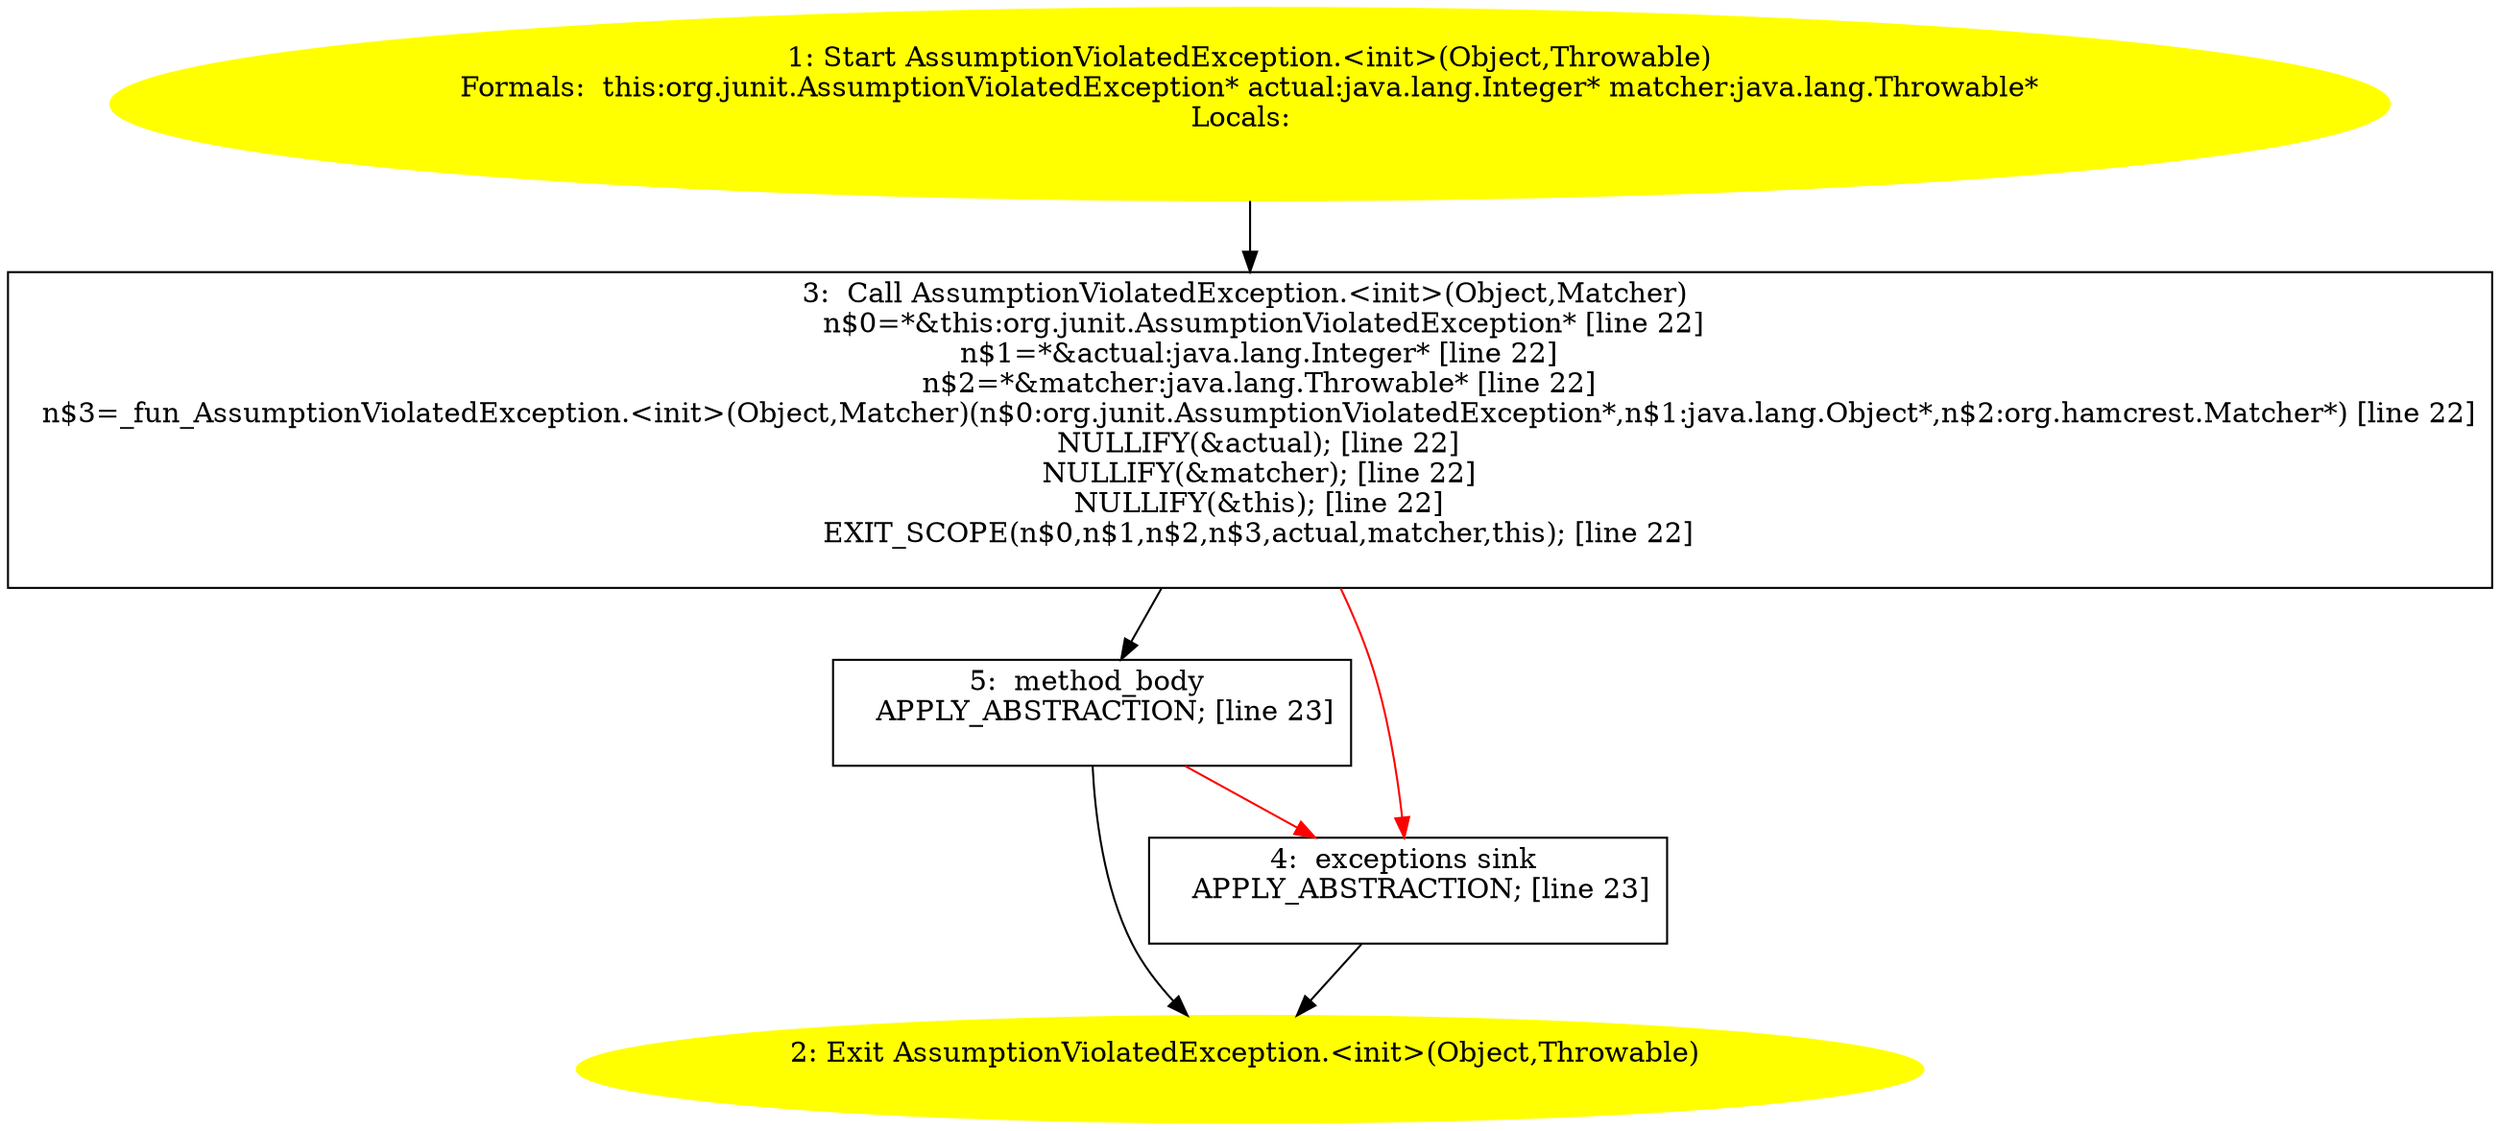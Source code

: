 /* @generated */
digraph cfg {
"org.junit.AssumptionViolatedException.<init>(java.lang.Object,java.lang.Throwable).4adff227a7414add39d3eba1c703ce1c_1" [label="1: Start AssumptionViolatedException.<init>(Object,Throwable)\nFormals:  this:org.junit.AssumptionViolatedException* actual:java.lang.Integer* matcher:java.lang.Throwable*\nLocals:  \n  " color=yellow style=filled]
	

	 "org.junit.AssumptionViolatedException.<init>(java.lang.Object,java.lang.Throwable).4adff227a7414add39d3eba1c703ce1c_1" -> "org.junit.AssumptionViolatedException.<init>(java.lang.Object,java.lang.Throwable).4adff227a7414add39d3eba1c703ce1c_3" ;
"org.junit.AssumptionViolatedException.<init>(java.lang.Object,java.lang.Throwable).4adff227a7414add39d3eba1c703ce1c_2" [label="2: Exit AssumptionViolatedException.<init>(Object,Throwable) \n  " color=yellow style=filled]
	

"org.junit.AssumptionViolatedException.<init>(java.lang.Object,java.lang.Throwable).4adff227a7414add39d3eba1c703ce1c_3" [label="3:  Call AssumptionViolatedException.<init>(Object,Matcher) \n   n$0=*&this:org.junit.AssumptionViolatedException* [line 22]\n  n$1=*&actual:java.lang.Integer* [line 22]\n  n$2=*&matcher:java.lang.Throwable* [line 22]\n  n$3=_fun_AssumptionViolatedException.<init>(Object,Matcher)(n$0:org.junit.AssumptionViolatedException*,n$1:java.lang.Object*,n$2:org.hamcrest.Matcher*) [line 22]\n  NULLIFY(&actual); [line 22]\n  NULLIFY(&matcher); [line 22]\n  NULLIFY(&this); [line 22]\n  EXIT_SCOPE(n$0,n$1,n$2,n$3,actual,matcher,this); [line 22]\n " shape="box"]
	

	 "org.junit.AssumptionViolatedException.<init>(java.lang.Object,java.lang.Throwable).4adff227a7414add39d3eba1c703ce1c_3" -> "org.junit.AssumptionViolatedException.<init>(java.lang.Object,java.lang.Throwable).4adff227a7414add39d3eba1c703ce1c_5" ;
	 "org.junit.AssumptionViolatedException.<init>(java.lang.Object,java.lang.Throwable).4adff227a7414add39d3eba1c703ce1c_3" -> "org.junit.AssumptionViolatedException.<init>(java.lang.Object,java.lang.Throwable).4adff227a7414add39d3eba1c703ce1c_4" [color="red" ];
"org.junit.AssumptionViolatedException.<init>(java.lang.Object,java.lang.Throwable).4adff227a7414add39d3eba1c703ce1c_4" [label="4:  exceptions sink \n   APPLY_ABSTRACTION; [line 23]\n " shape="box"]
	

	 "org.junit.AssumptionViolatedException.<init>(java.lang.Object,java.lang.Throwable).4adff227a7414add39d3eba1c703ce1c_4" -> "org.junit.AssumptionViolatedException.<init>(java.lang.Object,java.lang.Throwable).4adff227a7414add39d3eba1c703ce1c_2" ;
"org.junit.AssumptionViolatedException.<init>(java.lang.Object,java.lang.Throwable).4adff227a7414add39d3eba1c703ce1c_5" [label="5:  method_body \n   APPLY_ABSTRACTION; [line 23]\n " shape="box"]
	

	 "org.junit.AssumptionViolatedException.<init>(java.lang.Object,java.lang.Throwable).4adff227a7414add39d3eba1c703ce1c_5" -> "org.junit.AssumptionViolatedException.<init>(java.lang.Object,java.lang.Throwable).4adff227a7414add39d3eba1c703ce1c_2" ;
	 "org.junit.AssumptionViolatedException.<init>(java.lang.Object,java.lang.Throwable).4adff227a7414add39d3eba1c703ce1c_5" -> "org.junit.AssumptionViolatedException.<init>(java.lang.Object,java.lang.Throwable).4adff227a7414add39d3eba1c703ce1c_4" [color="red" ];
}
